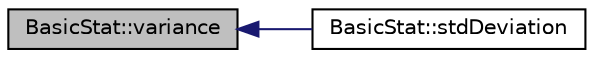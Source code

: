 digraph "BasicStat::variance"
{
  edge [fontname="Helvetica",fontsize="10",labelfontname="Helvetica",labelfontsize="10"];
  node [fontname="Helvetica",fontsize="10",shape=record];
  rankdir="LR";
  Node26 [label="BasicStat::variance",height=0.2,width=0.4,color="black", fillcolor="grey75", style="filled", fontcolor="black"];
  Node26 -> Node27 [dir="back",color="midnightblue",fontsize="10",style="solid",fontname="Helvetica"];
  Node27 [label="BasicStat::stdDeviation",height=0.2,width=0.4,color="black", fillcolor="white", style="filled",URL="$class_basic_stat.html#abb6de0298ddccab2faa991ef3fd750be",tooltip="stdDeviation 표준편차 "];
}
